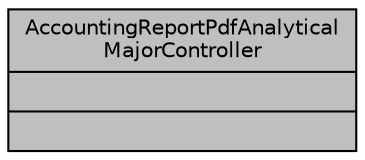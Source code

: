 digraph "AccountingReportPdfAnalyticalMajorController"
{
 // LATEX_PDF_SIZE
  bgcolor="transparent";
  edge [fontname="Helvetica",fontsize="10",labelfontname="Helvetica",labelfontsize="10"];
  node [fontname="Helvetica",fontsize="10",shape=record];
  Node1 [label="{AccountingReportPdfAnalytical\lMajorController\n||}",height=0.2,width=0.4,color="black", fillcolor="grey75", style="filled", fontcolor="black",tooltip="Controlador para la generación del reporte de Mayor Analítico."];
}
